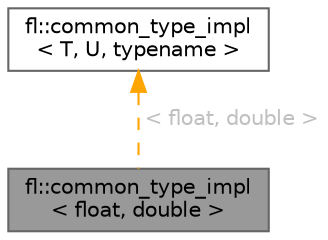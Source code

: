 digraph "fl::common_type_impl&lt; float, double &gt;"
{
 // INTERACTIVE_SVG=YES
 // LATEX_PDF_SIZE
  bgcolor="transparent";
  edge [fontname=Helvetica,fontsize=10,labelfontname=Helvetica,labelfontsize=10];
  node [fontname=Helvetica,fontsize=10,shape=box,height=0.2,width=0.4];
  Node1 [id="Node000001",label="fl::common_type_impl\l\< float, double \>",height=0.2,width=0.4,color="gray40", fillcolor="grey60", style="filled", fontcolor="black",tooltip=" "];
  Node2 -> Node1 [id="edge1_Node000001_Node000002",dir="back",color="orange",style="dashed",tooltip=" ",label=" \< float, double \>",fontcolor="grey" ];
  Node2 [id="Node000002",label="fl::common_type_impl\l\< T, U, typename \>",height=0.2,width=0.4,color="gray40", fillcolor="white", style="filled",URL="$d4/d36/namespacefl.html#d4/d2b/structfl_1_1common__type__impl",tooltip=" "];
}
